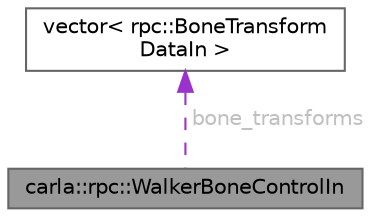 digraph "carla::rpc::WalkerBoneControlIn"
{
 // INTERACTIVE_SVG=YES
 // LATEX_PDF_SIZE
  bgcolor="transparent";
  edge [fontname=Helvetica,fontsize=10,labelfontname=Helvetica,labelfontsize=10];
  node [fontname=Helvetica,fontsize=10,shape=box,height=0.2,width=0.4];
  Node1 [id="Node000001",label="carla::rpc::WalkerBoneControlIn",height=0.2,width=0.4,color="gray40", fillcolor="grey60", style="filled", fontcolor="black",tooltip=" "];
  Node2 -> Node1 [id="edge1_Node000001_Node000002",dir="back",color="darkorchid3",style="dashed",tooltip=" ",label=" bone_transforms",fontcolor="grey" ];
  Node2 [id="Node000002",label="vector\< rpc::BoneTransform\lDataIn \>",height=0.2,width=0.4,color="gray40", fillcolor="white", style="filled",tooltip=" "];
}
